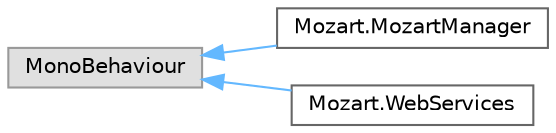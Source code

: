 digraph "Graphical Class Hierarchy"
{
 // LATEX_PDF_SIZE
  bgcolor="transparent";
  edge [fontname=Helvetica,fontsize=10,labelfontname=Helvetica,labelfontsize=10];
  node [fontname=Helvetica,fontsize=10,shape=box,height=0.2,width=0.4];
  rankdir="LR";
  Node0 [label="MonoBehaviour",height=0.2,width=0.4,color="grey60", fillcolor="#E0E0E0", style="filled",tooltip=" "];
  Node0 -> Node1 [dir="back",color="steelblue1",style="solid"];
  Node1 [label="Mozart.MozartManager",height=0.2,width=0.4,color="grey40", fillcolor="white", style="filled",URL="$class_mozart_1_1_mozart_manager.html",tooltip="The MozartManager is the brain of the entire Mozart system. You should create one of these when your ..."];
  Node0 -> Node2 [dir="back",color="steelblue1",style="solid"];
  Node2 [label="Mozart.WebServices",height=0.2,width=0.4,color="grey40", fillcolor="white", style="filled",URL="$class_mozart_1_1_web_services.html",tooltip=" "];
}
